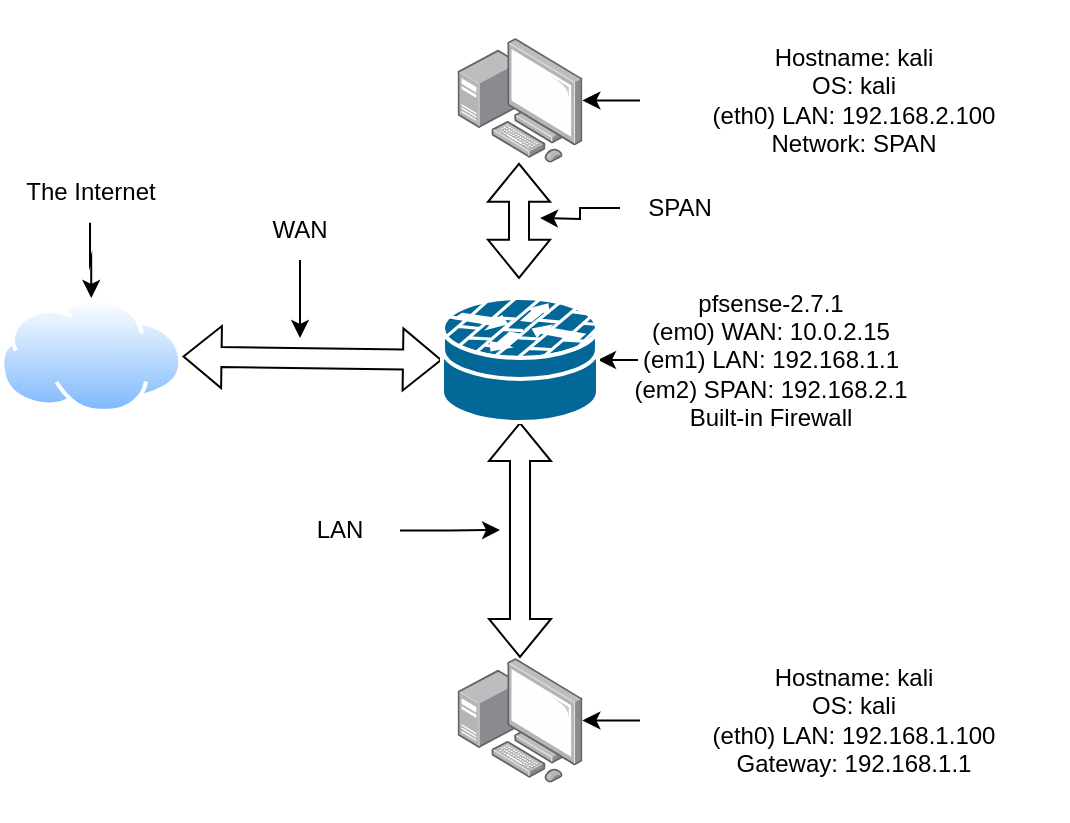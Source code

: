 <mxfile version="22.1.7" type="github">
  <diagram name="Page-1" id="CdFyWuu7mZfADsBGeCwA">
    <mxGraphModel dx="1521" dy="833" grid="1" gridSize="10" guides="1" tooltips="1" connect="1" arrows="1" fold="1" page="1" pageScale="1" pageWidth="850" pageHeight="1100" math="0" shadow="0">
      <root>
        <mxCell id="0" />
        <mxCell id="1" parent="0" />
        <mxCell id="9oPIyIbZ-EvlBXnKMK6W-6" value="" style="image;points=[];aspect=fixed;html=1;align=center;shadow=0;dashed=0;image=img/lib/allied_telesis/computer_and_terminals/Personal_Computer_with_Server.svg;" parent="1" vertex="1">
          <mxGeometry x="528.8" y="380" width="62.4" height="62.4" as="geometry" />
        </mxCell>
        <mxCell id="9oPIyIbZ-EvlBXnKMK6W-9" value="" style="shape=flexArrow;endArrow=classic;startArrow=classic;html=1;rounded=0;entryX=0.5;entryY=1;entryDx=0;entryDy=0;entryPerimeter=0;" parent="1" source="9oPIyIbZ-EvlBXnKMK6W-6" target="mhXbEhYM_pufSV945Tpj-3" edge="1">
          <mxGeometry width="100" height="100" relative="1" as="geometry">
            <mxPoint x="210" y="470" as="sourcePoint" />
            <mxPoint x="560" y="270" as="targetPoint" />
          </mxGeometry>
        </mxCell>
        <mxCell id="9oPIyIbZ-EvlBXnKMK6W-13" style="edgeStyle=orthogonalEdgeStyle;rounded=0;orthogonalLoop=1;jettySize=auto;html=1;" parent="1" source="9oPIyIbZ-EvlBXnKMK6W-12" target="mhXbEhYM_pufSV945Tpj-3" edge="1">
          <mxGeometry relative="1" as="geometry">
            <mxPoint x="560" y="190" as="targetPoint" />
          </mxGeometry>
        </mxCell>
        <mxCell id="9oPIyIbZ-EvlBXnKMK6W-12" value="pfsense-2.7.1&lt;br&gt;(em0) WAN: 10.0.2.15&lt;br&gt;(em1) LAN: 192.168.1.1&lt;br&gt;(em2) SPAN: 192.168.2.1&lt;br&gt;Built-in Firewall" style="text;html=1;strokeColor=none;fillColor=none;align=center;verticalAlign=middle;whiteSpace=wrap;rounded=0;" parent="1" vertex="1">
          <mxGeometry x="610" y="181" width="151.2" height="100" as="geometry" />
        </mxCell>
        <mxCell id="9oPIyIbZ-EvlBXnKMK6W-22" style="edgeStyle=orthogonalEdgeStyle;rounded=0;orthogonalLoop=1;jettySize=auto;html=1;" parent="1" source="9oPIyIbZ-EvlBXnKMK6W-19" target="9oPIyIbZ-EvlBXnKMK6W-6" edge="1">
          <mxGeometry relative="1" as="geometry">
            <Array as="points">
              <mxPoint x="706" y="421" />
            </Array>
          </mxGeometry>
        </mxCell>
        <mxCell id="9oPIyIbZ-EvlBXnKMK6W-19" value="Hostname: kali&lt;br&gt;OS: kali&lt;br&gt;(eth0) LAN: 192.168.1.100&lt;br&gt;Gateway: 192.168.1.1" style="text;html=1;strokeColor=none;fillColor=none;align=center;verticalAlign=middle;whiteSpace=wrap;rounded=0;" parent="1" vertex="1">
          <mxGeometry x="620" y="361.2" width="213.8" height="100" as="geometry" />
        </mxCell>
        <mxCell id="mhXbEhYM_pufSV945Tpj-1" value="" style="shape=flexArrow;endArrow=classic;startArrow=classic;html=1;rounded=0;entryX=0;entryY=0.5;entryDx=0;entryDy=0;entryPerimeter=0;" parent="1" source="mhXbEhYM_pufSV945Tpj-6" target="mhXbEhYM_pufSV945Tpj-3" edge="1">
          <mxGeometry width="100" height="100" relative="1" as="geometry">
            <mxPoint x="235" y="231" as="sourcePoint" />
            <mxPoint x="485.4" y="379.635" as="targetPoint" />
          </mxGeometry>
        </mxCell>
        <mxCell id="mhXbEhYM_pufSV945Tpj-3" value="" style="shape=mxgraph.cisco.security.router_firewall;html=1;pointerEvents=1;dashed=0;fillColor=#036897;strokeColor=#ffffff;strokeWidth=2;verticalLabelPosition=bottom;verticalAlign=top;align=center;outlineConnect=0;" parent="1" vertex="1">
          <mxGeometry x="521" y="200" width="78" height="62" as="geometry" />
        </mxCell>
        <mxCell id="mhXbEhYM_pufSV945Tpj-6" value="" style="image;aspect=fixed;perimeter=ellipsePerimeter;html=1;align=center;shadow=0;dashed=0;spacingTop=3;image=img/lib/active_directory/internet_cloud.svg;" parent="1" vertex="1">
          <mxGeometry x="300" y="200" width="91.27" height="57.5" as="geometry" />
        </mxCell>
        <mxCell id="mhXbEhYM_pufSV945Tpj-8" style="edgeStyle=orthogonalEdgeStyle;rounded=0;orthogonalLoop=1;jettySize=auto;html=1;entryX=0.5;entryY=0;entryDx=0;entryDy=0;" parent="1" source="mhXbEhYM_pufSV945Tpj-7" target="mhXbEhYM_pufSV945Tpj-6" edge="1">
          <mxGeometry relative="1" as="geometry" />
        </mxCell>
        <mxCell id="mhXbEhYM_pufSV945Tpj-7" value="The Internet" style="text;html=1;align=center;verticalAlign=middle;resizable=0;points=[];autosize=1;strokeColor=none;fillColor=none;" parent="1" vertex="1">
          <mxGeometry x="300" y="132.4" width="90" height="30" as="geometry" />
        </mxCell>
        <mxCell id="m1Vz-gU3Qan9QUfalsW7-1" value="" style="image;points=[];aspect=fixed;html=1;align=center;shadow=0;dashed=0;image=img/lib/allied_telesis/computer_and_terminals/Personal_Computer_with_Server.svg;" parent="1" vertex="1">
          <mxGeometry x="528.8" y="70" width="62.4" height="62.4" as="geometry" />
        </mxCell>
        <mxCell id="m1Vz-gU3Qan9QUfalsW7-4" style="edgeStyle=orthogonalEdgeStyle;rounded=0;orthogonalLoop=1;jettySize=auto;html=1;" parent="1" source="m1Vz-gU3Qan9QUfalsW7-2" target="m1Vz-gU3Qan9QUfalsW7-1" edge="1">
          <mxGeometry relative="1" as="geometry" />
        </mxCell>
        <mxCell id="m1Vz-gU3Qan9QUfalsW7-2" value="Hostname: kali&lt;br&gt;OS: kali&lt;br&gt;(eth0) LAN: 192.168.2.100&lt;br&gt;Network: SPAN" style="text;html=1;strokeColor=none;fillColor=none;align=center;verticalAlign=middle;whiteSpace=wrap;rounded=0;" parent="1" vertex="1">
          <mxGeometry x="620" y="51.2" width="213.8" height="100" as="geometry" />
        </mxCell>
        <mxCell id="m1Vz-gU3Qan9QUfalsW7-3" value="" style="shape=flexArrow;endArrow=classic;startArrow=classic;html=1;rounded=0;entryX=0.5;entryY=1;entryDx=0;entryDy=0;entryPerimeter=0;" parent="1" edge="1">
          <mxGeometry width="100" height="100" relative="1" as="geometry">
            <mxPoint x="559.5" y="190.4" as="sourcePoint" />
            <mxPoint x="559.5" y="132.4" as="targetPoint" />
          </mxGeometry>
        </mxCell>
        <mxCell id="m1Vz-gU3Qan9QUfalsW7-9" style="edgeStyle=orthogonalEdgeStyle;rounded=0;orthogonalLoop=1;jettySize=auto;html=1;" parent="1" source="m1Vz-gU3Qan9QUfalsW7-8" edge="1">
          <mxGeometry relative="1" as="geometry">
            <mxPoint x="570" y="160" as="targetPoint" />
          </mxGeometry>
        </mxCell>
        <mxCell id="m1Vz-gU3Qan9QUfalsW7-8" value="SPAN" style="text;html=1;strokeColor=none;fillColor=none;align=center;verticalAlign=middle;whiteSpace=wrap;rounded=0;" parent="1" vertex="1">
          <mxGeometry x="610" y="140" width="60" height="30" as="geometry" />
        </mxCell>
        <mxCell id="m1Vz-gU3Qan9QUfalsW7-11" style="edgeStyle=orthogonalEdgeStyle;rounded=0;orthogonalLoop=1;jettySize=auto;html=1;" parent="1" source="m1Vz-gU3Qan9QUfalsW7-10" edge="1">
          <mxGeometry relative="1" as="geometry">
            <mxPoint x="550" y="316" as="targetPoint" />
          </mxGeometry>
        </mxCell>
        <mxCell id="m1Vz-gU3Qan9QUfalsW7-10" value="LAN" style="text;html=1;strokeColor=none;fillColor=none;align=center;verticalAlign=middle;whiteSpace=wrap;rounded=0;" parent="1" vertex="1">
          <mxGeometry x="440" y="301.2" width="60" height="30" as="geometry" />
        </mxCell>
        <mxCell id="m1Vz-gU3Qan9QUfalsW7-13" style="edgeStyle=orthogonalEdgeStyle;rounded=0;orthogonalLoop=1;jettySize=auto;html=1;" parent="1" source="m1Vz-gU3Qan9QUfalsW7-12" edge="1">
          <mxGeometry relative="1" as="geometry">
            <mxPoint x="450" y="220" as="targetPoint" />
          </mxGeometry>
        </mxCell>
        <mxCell id="m1Vz-gU3Qan9QUfalsW7-12" value="WAN" style="text;html=1;strokeColor=none;fillColor=none;align=center;verticalAlign=middle;whiteSpace=wrap;rounded=0;" parent="1" vertex="1">
          <mxGeometry x="420" y="151" width="60" height="30" as="geometry" />
        </mxCell>
      </root>
    </mxGraphModel>
  </diagram>
</mxfile>
